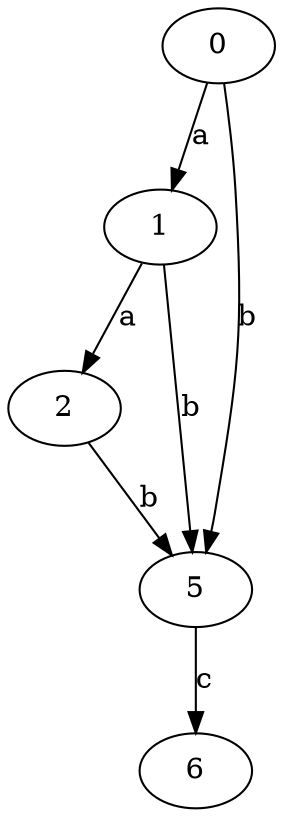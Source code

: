 strict digraph  {
1;
2;
0;
5;
6;
1 -> 2  [label=a];
1 -> 5  [label=b];
2 -> 5  [label=b];
0 -> 1  [label=a];
0 -> 5  [label=b];
5 -> 6  [label=c];
}
